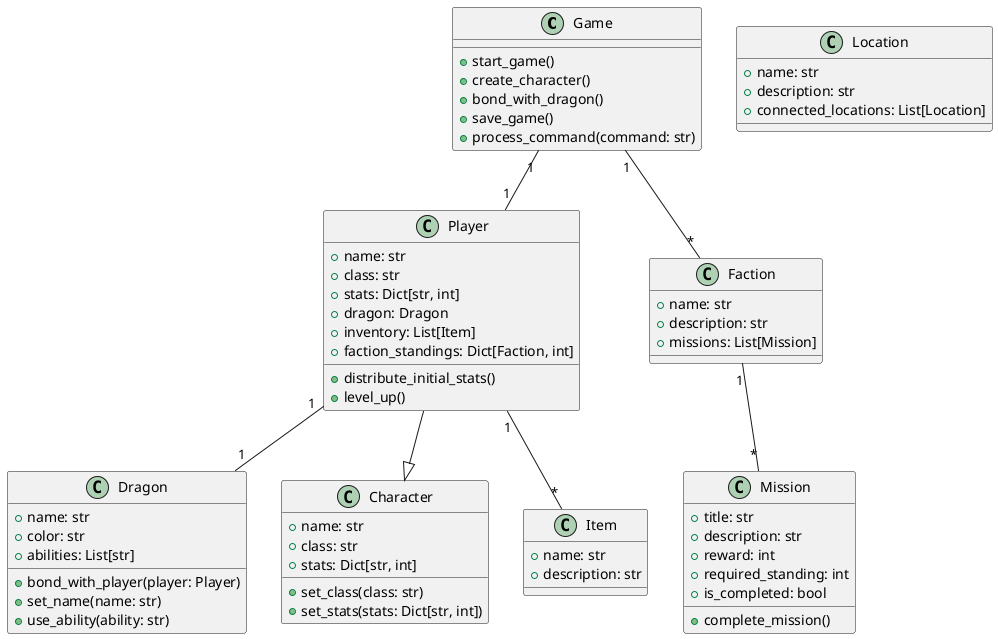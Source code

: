 @startuml
class Game {
  +start_game()
  +create_character()
  +bond_with_dragon()
  +save_game()
  +process_command(command: str)
}

class Player {
  +name: str
  +class: str
  +stats: Dict[str, int]
  +dragon: Dragon
  +inventory: List[Item]
  +faction_standings: Dict[Faction, int]
  +distribute_initial_stats()
  +level_up()
}

class Dragon {
  +name: str
  +color: str
  +abilities: List[str]
  +bond_with_player(player: Player)
  +set_name(name: str)
  +use_ability(ability: str)
}

class Character {
  +name: str
  +class: str
  +stats: Dict[str, int]
  +set_class(class: str)
  +set_stats(stats: Dict[str, int])
}

class Location {
  +name: str
  +description: str
  +connected_locations: List[Location]
}

class Faction {
  +name: str
  +description: str
  +missions: List[Mission]
}

class Mission {
  +title: str
  +description: str
  +reward: int
  +required_standing: int
  +is_completed: bool
  +complete_mission()
}

class Item {
  +name: str
  +description: str
}

Game "1" -- "1" Player
Game "1" -- "*" Faction
Player "1" -- "1" Dragon
Player "1" -- "*" Item
Faction "1" -- "*" Mission
Player --|> Character
@enduml
